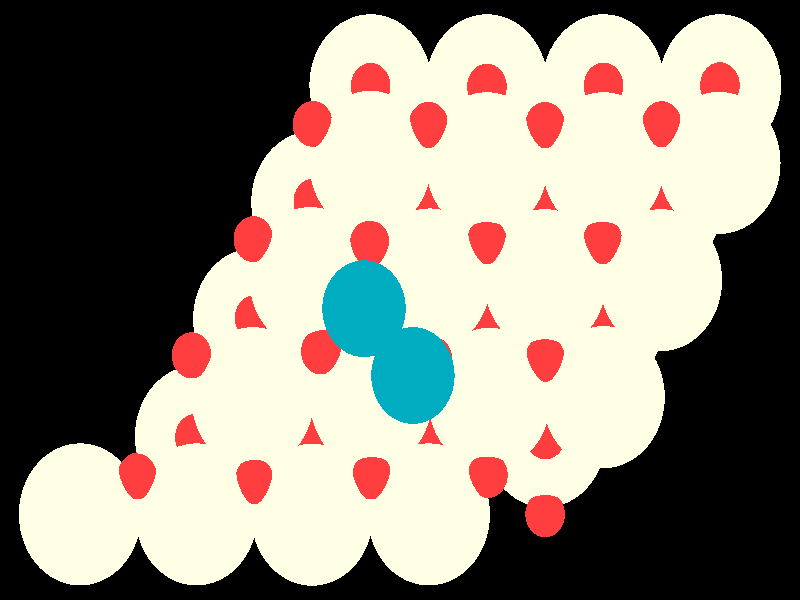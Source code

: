 #include "colors.inc"
#include "finish.inc"

global_settings {assumed_gamma 1 max_trace_level 6}
background {color White transmit 1.0}
camera {orthographic
  right -26.68*x up 17.24*y
  direction 1.00*z
  location <0,0,50.00> look_at <0,0,0>}
light_source {<  2.00,   3.00,  40.00> color White
  area_light <0.70, 0, 0>, <0, 0.70, 0>, 3, 3
  adaptive 1 jitter}

#declare simple = finish {phong 0.7}
#declare pale = finish {ambient 0.5 diffuse 0.85 roughness 0.001 specular 0.200 }
#declare intermediate = finish {ambient 0.3 diffuse 0.6 specular 0.1 roughness 0.04}
#declare vmd = finish {ambient 0.0 diffuse 0.65 phong 0.1 phong_size 40.0 specular 0.5 }
#declare jmol = finish {ambient 0.2 diffuse 0.6 specular 1 roughness 0.001 metallic}
#declare ase2 = finish {ambient 0.05 brilliance 3 diffuse 0.6 metallic specular 0.7 roughness 0.04 reflection 0.15}
#declare ase3 = finish {ambient 0.15 brilliance 2 diffuse 0.6 metallic specular 1.0 roughness 0.001 reflection 0.0}
#declare glass = finish {ambient 0.05 diffuse 0.3 specular 1.0 roughness 0.001}
#declare glass2 = finish {ambient 0.01 diffuse 0.3 specular 1.0 reflection 0.25 roughness 0.001}
#declare Rcell = 0.020;
#declare Rbond = 0.100;

#macro atom(LOC, R, COL, TRANS, FIN)
  sphere{LOC, R texture{pigment{color COL transmit TRANS} finish{FIN}}}
#end
#macro constrain(LOC, R, COL, TRANS FIN)
union{torus{R, Rcell rotate 45*z texture{pigment{color COL transmit TRANS} finish{FIN}}}
      torus{R, Rcell rotate -45*z texture{pigment{color COL transmit TRANS} finish{FIN}}}
      translate LOC}
#end

atom(< -0.98,   6.17,  -5.86>, 2.04, rgb <1.00, 1.00, 0.78>, 0.0, ase3) // #0 
atom(<  4.84,  -3.92,  -5.86>, 2.04, rgb <1.00, 1.00, 0.78>, 0.0, ase3) // #1 
atom(< -4.86,  -0.55,  -5.86>, 2.04, rgb <1.00, 1.00, 0.78>, 0.0, ase3) // #2 
atom(<  6.78,  -0.55,  -5.86>, 2.04, rgb <1.00, 1.00, 0.78>, 0.0, ase3) // #3 
atom(<  2.90,   6.17,  -5.86>, 2.04, rgb <1.00, 1.00, 0.78>, 0.0, ase3) // #4 
atom(<  8.73,   2.81,  -5.86>, 2.04, rgb <1.00, 1.00, 0.78>, 0.0, ase3) // #5 
atom(< -0.98,  -0.55,  -5.86>, 2.04, rgb <1.00, 1.00, 0.78>, 0.0, ase3) // #6 
atom(< 10.67,   6.17,  -5.86>, 2.04, rgb <1.00, 1.00, 0.78>, 0.0, ase3) // #7 
atom(<  6.78,   6.17,  -5.86>, 2.04, rgb <1.00, 1.00, 0.78>, 0.0, ase3) // #8 
atom(<  0.96,  -3.92,  -5.86>, 2.04, rgb <1.00, 1.00, 0.78>, 0.0, ase3) // #9 
atom(<  2.90,  -0.55,  -5.86>, 2.04, rgb <1.00, 1.00, 0.78>, 0.0, ase3) // #10 
atom(<  0.96,   2.81,  -5.86>, 2.04, rgb <1.00, 1.00, 0.78>, 0.0, ase3) // #11 
atom(< -6.80,  -3.92,  -5.86>, 2.04, rgb <1.00, 1.00, 0.78>, 0.0, ase3) // #12 
atom(<  4.84,   2.81,  -5.86>, 2.04, rgb <1.00, 1.00, 0.78>, 0.0, ase3) // #13 
atom(< -2.92,   2.81,  -5.86>, 2.04, rgb <1.00, 1.00, 0.78>, 0.0, ase3) // #14 
atom(< -2.92,  -3.92,  -5.86>, 2.04, rgb <1.00, 1.00, 0.78>, 0.0, ase3) // #15 
atom(< -2.93,  -6.17,  -2.76>, 2.04, rgb <1.00, 1.00, 0.78>, 0.0, ase3) // #16 
atom(<  4.84,   0.57,  -2.77>, 2.04, rgb <1.00, 1.00, 0.78>, 0.0, ase3) // #17 
atom(< -0.97,  -2.84,  -2.77>, 2.04, rgb <1.00, 1.00, 0.78>, 0.0, ase3) // #18 
atom(<  0.96,  -6.16,  -2.76>, 2.04, rgb <1.00, 1.00, 0.78>, 0.0, ase3) // #19 
atom(<  0.99,   0.59,  -2.78>, 2.04, rgb <1.00, 1.00, 0.78>, 0.0, ase3) // #20 
atom(<  2.98,  -2.84,  -2.77>, 2.04, rgb <1.00, 1.00, 0.78>, 0.0, ase3) // #21 
atom(<  2.90,   3.93,  -2.77>, 2.04, rgb <1.00, 1.00, 0.78>, 0.0, ase3) // #22 
atom(<  8.70,   0.57,  -2.76>, 2.04, rgb <1.00, 1.00, 0.78>, 0.0, ase3) // #23 
atom(< -6.79,  -6.16,  -2.75>, 2.04, rgb <1.00, 1.00, 0.78>, 0.0, ase3) // #24 
atom(< 10.65,   3.94,  -2.76>, 2.04, rgb <1.00, 1.00, 0.78>, 0.0, ase3) // #25 
atom(< -4.91,  -2.82,  -2.67>, 2.04, rgb <1.00, 1.00, 0.78>, 0.0, ase3) // #26 
atom(<  6.79,  -2.79,  -2.75>, 2.04, rgb <1.00, 1.00, 0.78>, 0.0, ase3) // #27 
atom(< -2.99,   0.63,  -2.80>, 2.04, rgb <1.00, 1.00, 0.78>, 0.0, ase3) // #28 
atom(<  6.78,   3.93,  -2.77>, 2.04, rgb <1.00, 1.00, 0.78>, 0.0, ase3) // #29 
atom(< -0.99,   3.97,  -2.75>, 2.04, rgb <1.00, 1.00, 0.78>, 0.0, ase3) // #30 
atom(<-10.67,  -6.16,  -2.75>, 2.04, rgb <1.00, 1.00, 0.78>, 0.0, ase3) // #31 
atom(< -0.98,   1.69,  -6.66>, 0.66, rgb <1.00, 0.05, 0.05>, 0.0, ase3) // #32 
atom(< -6.80,  -1.67,  -6.66>, 0.66, rgb <1.00, 0.05, 0.05>, 0.0, ase3) // #33 
atom(<  0.96,   5.05,  -6.66>, 0.66, rgb <1.00, 0.05, 0.05>, 0.0, ase3) // #34 
atom(< -8.74,  -5.04,  -6.66>, 0.66, rgb <1.00, 0.05, 0.05>, 0.0, ase3) // #35 
atom(<  4.84,  -1.67,  -6.66>, 0.66, rgb <1.00, 0.05, 0.05>, 0.0, ase3) // #36 
atom(< -2.92,   5.05,  -6.66>, 0.66, rgb <1.00, 0.05, 0.05>, 0.0, ase3) // #37 
atom(<  2.90,   1.69,  -6.66>, 0.66, rgb <1.00, 0.05, 0.05>, 0.0, ase3) // #38 
atom(< -4.86,   1.69,  -6.66>, 0.66, rgb <1.00, 0.05, 0.05>, 0.0, ase3) // #39 
atom(< -4.86,  -5.04,  -6.66>, 0.66, rgb <1.00, 0.05, 0.05>, 0.0, ase3) // #40 
atom(<  8.73,   5.05,  -6.66>, 0.66, rgb <1.00, 0.05, 0.05>, 0.0, ase3) // #41 
atom(<  0.96,  -1.67,  -6.66>, 0.66, rgb <1.00, 0.05, 0.05>, 0.0, ase3) // #42 
atom(< -0.98,  -5.04,  -6.66>, 0.66, rgb <1.00, 0.05, 0.05>, 0.0, ase3) // #43 
atom(< -2.92,  -1.67,  -6.66>, 0.66, rgb <1.00, 0.05, 0.05>, 0.0, ase3) // #44 
atom(<  4.84,   5.05,  -6.66>, 0.66, rgb <1.00, 0.05, 0.05>, 0.0, ase3) // #45 
atom(<  6.78,   1.69,  -6.66>, 0.66, rgb <1.00, 0.05, 0.05>, 0.0, ase3) // #46 
atom(<  2.90,  -5.04,  -6.66>, 0.66, rgb <1.00, 0.05, 0.05>, 0.0, ase3) // #47 
atom(< -2.92,  -6.16,  -5.07>, 0.66, rgb <1.00, 0.05, 0.05>, 0.0, ase3) // #48 
atom(< -0.98,  -2.80,  -5.07>, 0.66, rgb <1.00, 0.05, 0.05>, 0.0, ase3) // #49 
atom(<  0.96,  -6.16,  -5.07>, 0.66, rgb <1.00, 0.05, 0.05>, 0.0, ase3) // #50 
atom(< -2.92,   0.57,  -5.07>, 0.66, rgb <1.00, 0.05, 0.05>, 0.0, ase3) // #51 
atom(<  0.96,   0.57,  -5.07>, 0.66, rgb <1.00, 0.05, 0.05>, 0.0, ase3) // #52 
atom(<  8.73,   0.57,  -5.07>, 0.66, rgb <1.00, 0.05, 0.05>, 0.0, ase3) // #53 
atom(<  2.90,  -2.80,  -5.07>, 0.66, rgb <1.00, 0.05, 0.05>, 0.0, ase3) // #54 
atom(< -4.86,  -2.80,  -5.07>, 0.66, rgb <1.00, 0.05, 0.05>, 0.0, ase3) // #55 
atom(<  6.78,  -2.80,  -5.07>, 0.66, rgb <1.00, 0.05, 0.05>, 0.0, ase3) // #56 
atom(< -6.80,  -6.16,  -5.07>, 0.66, rgb <1.00, 0.05, 0.05>, 0.0, ase3) // #57 
atom(<  4.84,   0.57,  -5.07>, 0.66, rgb <1.00, 0.05, 0.05>, 0.0, ase3) // #58 
atom(<  4.84,  -6.16,  -5.07>, 0.66, rgb <1.00, 0.05, 0.05>, 0.0, ase3) // #59 
atom(< 10.67,   3.93,  -5.07>, 0.66, rgb <1.00, 0.05, 0.05>, 0.0, ase3) // #60 
atom(<  6.78,   3.93,  -5.07>, 0.66, rgb <1.00, 0.05, 0.05>, 0.0, ase3) // #61 
atom(< -0.98,   3.93,  -5.07>, 0.66, rgb <1.00, 0.05, 0.05>, 0.0, ase3) // #62 
atom(<  2.90,   3.93,  -5.07>, 0.66, rgb <1.00, 0.05, 0.05>, 0.0, ase3) // #63 
atom(<  0.98,  -3.90,  -3.55>, 0.66, rgb <1.00, 0.05, 0.05>, 0.0, ase3) // #64 
atom(< -2.89,   2.83,  -3.56>, 0.66, rgb <1.00, 0.05, 0.05>, 0.0, ase3) // #65 
atom(< 10.67,   6.17,  -3.56>, 0.66, rgb <1.00, 0.05, 0.05>, 0.0, ase3) // #66 
atom(<  6.79,   6.16,  -3.57>, 0.66, rgb <1.00, 0.05, 0.05>, 0.0, ase3) // #67 
atom(<  8.71,   2.82,  -3.57>, 0.66, rgb <1.00, 0.05, 0.05>, 0.0, ase3) // #68 
atom(<  2.88,  -0.57,  -3.56>, 0.66, rgb <1.00, 0.05, 0.05>, 0.0, ase3) // #69 
atom(< -0.98,   6.15,  -3.57>, 0.66, rgb <1.00, 0.05, 0.05>, 0.0, ase3) // #70 
atom(< -4.85,  -0.52,  -3.52>, 0.66, rgb <1.00, 0.05, 0.05>, 0.0, ase3) // #71 
atom(< -0.92,  -0.56,  -3.60>, 0.66, rgb <1.00, 0.05, 0.05>, 0.0, ase3) // #72 
atom(<  0.92,   2.79,  -3.54>, 0.66, rgb <1.00, 0.05, 0.05>, 0.0, ase3) // #73 
atom(<  6.75,  -0.54,  -3.59>, 0.66, rgb <1.00, 0.05, 0.05>, 0.0, ase3) // #74 
atom(< -2.87,  -3.89,  -3.51>, 0.66, rgb <1.00, 0.05, 0.05>, 0.0, ase3) // #75 
atom(<  4.84,   2.81,  -3.57>, 0.66, rgb <1.00, 0.05, 0.05>, 0.0, ase3) // #76 
atom(<  2.90,   6.13,  -3.59>, 0.66, rgb <1.00, 0.05, 0.05>, 0.0, ase3) // #77 
atom(< -6.84,  -3.94,  -3.54>, 0.66, rgb <1.00, 0.05, 0.05>, 0.0, ase3) // #78 
atom(<  4.85,  -3.92,  -3.57>, 0.66, rgb <1.00, 0.05, 0.05>, 0.0, ase3) // #79 
atom(<  0.95,   5.03,  -1.98>, 0.66, rgb <1.00, 0.05, 0.05>, 0.0, ase3) // #80 
atom(<  8.73,   5.05,  -1.98>, 0.66, rgb <1.00, 0.05, 0.05>, 0.0, ase3) // #81 
atom(<  4.84,   5.03,  -1.99>, 0.66, rgb <1.00, 0.05, 0.05>, 0.0, ase3) // #82 
atom(< -8.77,  -5.07,  -1.97>, 0.66, rgb <1.00, 0.05, 0.05>, 0.0, ase3) // #83 
atom(< -1.01,   1.63,  -1.81>, 0.66, rgb <1.00, 0.05, 0.05>, 0.0, ase3) // #84 
atom(< -2.64,  -1.48,  -1.71>, 0.66, rgb <1.00, 0.05, 0.05>, 0.0, ase3) // #85 
atom(< -4.86,  -5.20,  -1.94>, 0.66, rgb <1.00, 0.05, 0.05>, 0.0, ase3) // #86 
atom(< -6.95,  -1.59,  -1.94>, 0.66, rgb <1.00, 0.05, 0.05>, 0.0, ase3) // #87 
atom(<  2.90,   1.69,  -2.00>, 0.66, rgb <1.00, 0.05, 0.05>, 0.0, ase3) // #88 
atom(<  1.08,  -1.70,  -1.84>, 0.66, rgb <1.00, 0.05, 0.05>, 0.0, ase3) // #89 
atom(< -0.94,  -5.07,  -1.97>, 0.66, rgb <1.00, 0.05, 0.05>, 0.0, ase3) // #90 
atom(< -4.89,   1.75,  -1.98>, 0.66, rgb <1.00, 0.05, 0.05>, 0.0, ase3) // #91 
atom(<  6.76,   1.69,  -1.99>, 0.66, rgb <1.00, 0.05, 0.05>, 0.0, ase3) // #92 
atom(<  4.84,  -1.69,  -1.99>, 0.66, rgb <1.00, 0.05, 0.05>, 0.0, ase3) // #93 
atom(<  2.93,  -5.03,  -1.98>, 0.66, rgb <1.00, 0.05, 0.05>, 0.0, ase3) // #94 
atom(< -2.90,   5.06,  -1.97>, 0.66, rgb <1.00, 0.05, 0.05>, 0.0, ase3) // #95 
atom(< -1.20,  -0.25,  -0.69>, 1.39, rgb <0.00, 0.41, 0.52>, 0.0, ase3) // #96 
atom(<  0.43,  -2.17,   0.00>, 1.39, rgb <0.00, 0.41, 0.52>, 0.0, ase3) // #97 
